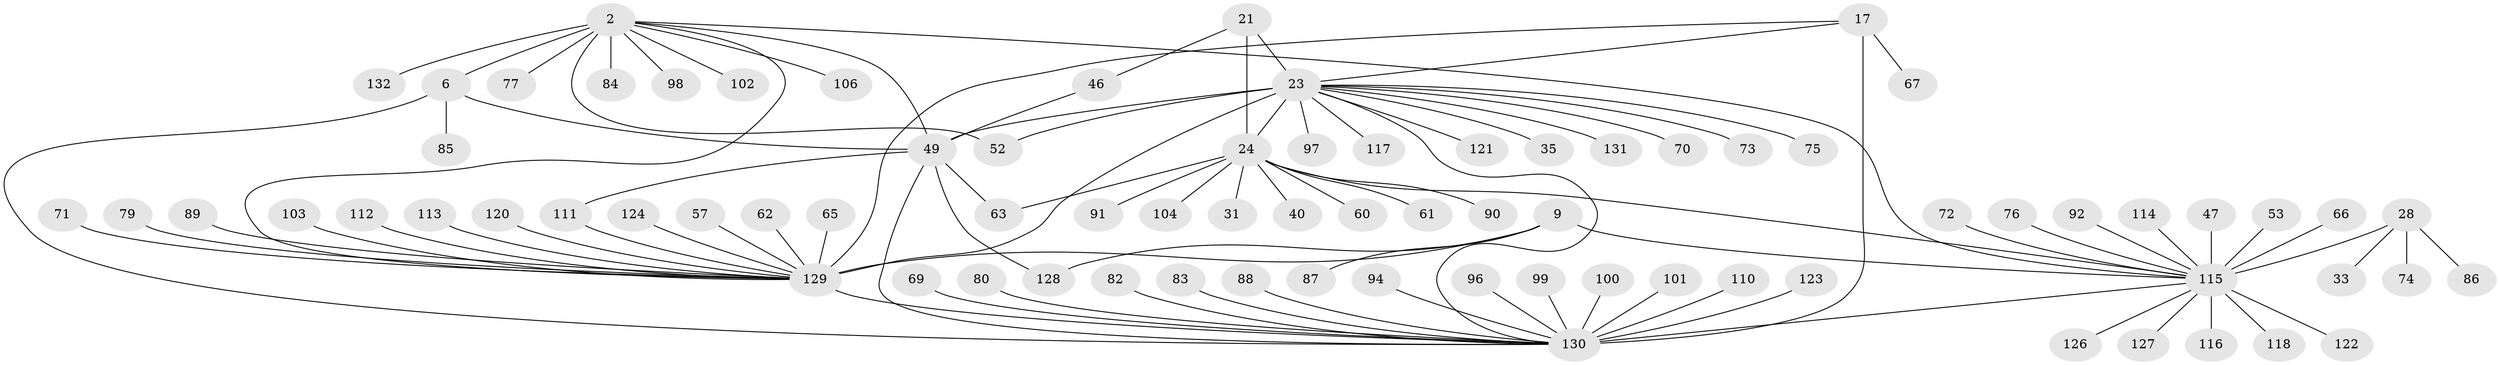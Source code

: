// original degree distribution, {11: 0.015151515151515152, 10: 0.022727272727272728, 6: 0.045454545454545456, 13: 0.022727272727272728, 5: 0.015151515151515152, 7: 0.022727272727272728, 8: 0.015151515151515152, 12: 0.030303030303030304, 9: 0.030303030303030304, 15: 0.007575757575757576, 1: 0.6212121212121212, 2: 0.12121212121212122, 3: 0.022727272727272728, 4: 0.007575757575757576}
// Generated by graph-tools (version 1.1) at 2025/58/03/04/25 21:58:22]
// undirected, 79 vertices, 94 edges
graph export_dot {
graph [start="1"]
  node [color=gray90,style=filled];
  2 [super="+1"];
  6 [super="+5"];
  9 [super="+7"];
  17 [super="+16"];
  21 [super="+20"];
  23 [super="+19"];
  24 [super="+22"];
  28 [super="+27"];
  31;
  33;
  35;
  40;
  46;
  47;
  49 [super="+4"];
  52;
  53;
  57;
  60;
  61;
  62;
  63;
  65;
  66;
  67;
  69;
  70;
  71;
  72;
  73;
  74;
  75;
  76;
  77;
  79;
  80;
  82;
  83;
  84;
  85;
  86 [super="+44"];
  87;
  88;
  89;
  90;
  91;
  92;
  94;
  96 [super="+68"];
  97;
  98;
  99;
  100;
  101;
  102;
  103;
  104;
  106;
  110;
  111;
  112;
  113;
  114;
  115 [super="+78+107+30"];
  116;
  117;
  118;
  120;
  121;
  122;
  123;
  124 [super="+50"];
  126 [super="+41+95"];
  127;
  128 [super="+81"];
  129 [super="+34+108+12+37+45+51+55"];
  130 [super="+18+36+125+38+39+42+119+93+43+54+56+59"];
  131;
  132;
  2 -- 6 [weight=6];
  2 -- 77;
  2 -- 98;
  2 -- 106;
  2 -- 132;
  2 -- 102;
  2 -- 52;
  2 -- 84;
  2 -- 115 [weight=3];
  2 -- 49 [weight=2];
  2 -- 129;
  6 -- 85;
  6 -- 49 [weight=3];
  6 -- 130;
  9 -- 87;
  9 -- 128;
  9 -- 115;
  9 -- 129 [weight=8];
  17 -- 67;
  17 -- 23;
  17 -- 130 [weight=8];
  17 -- 129;
  21 -- 23 [weight=4];
  21 -- 24 [weight=4];
  21 -- 46;
  23 -- 24 [weight=4];
  23 -- 49 [weight=2];
  23 -- 73;
  23 -- 121;
  23 -- 97;
  23 -- 35;
  23 -- 131;
  23 -- 70;
  23 -- 75;
  23 -- 52;
  23 -- 117;
  23 -- 130;
  23 -- 129;
  24 -- 31;
  24 -- 40;
  24 -- 60;
  24 -- 61;
  24 -- 91;
  24 -- 104;
  24 -- 90;
  24 -- 63;
  24 -- 115;
  28 -- 33;
  28 -- 74;
  28 -- 86;
  28 -- 115 [weight=8];
  46 -- 49;
  47 -- 115;
  49 -- 128 [weight=2];
  49 -- 111;
  49 -- 63;
  49 -- 130;
  53 -- 115;
  57 -- 129;
  62 -- 129;
  65 -- 129;
  66 -- 115;
  69 -- 130;
  71 -- 129;
  72 -- 115;
  76 -- 115;
  79 -- 129;
  80 -- 130;
  82 -- 130;
  83 -- 130;
  88 -- 130;
  89 -- 129;
  92 -- 115;
  94 -- 130;
  96 -- 130;
  99 -- 130;
  100 -- 130;
  101 -- 130;
  103 -- 129;
  110 -- 130;
  111 -- 129;
  112 -- 129;
  113 -- 129;
  114 -- 115;
  115 -- 116;
  115 -- 122;
  115 -- 130;
  115 -- 118;
  115 -- 126;
  115 -- 127;
  120 -- 129;
  123 -- 130;
  124 -- 129;
  129 -- 130 [weight=2];
}
